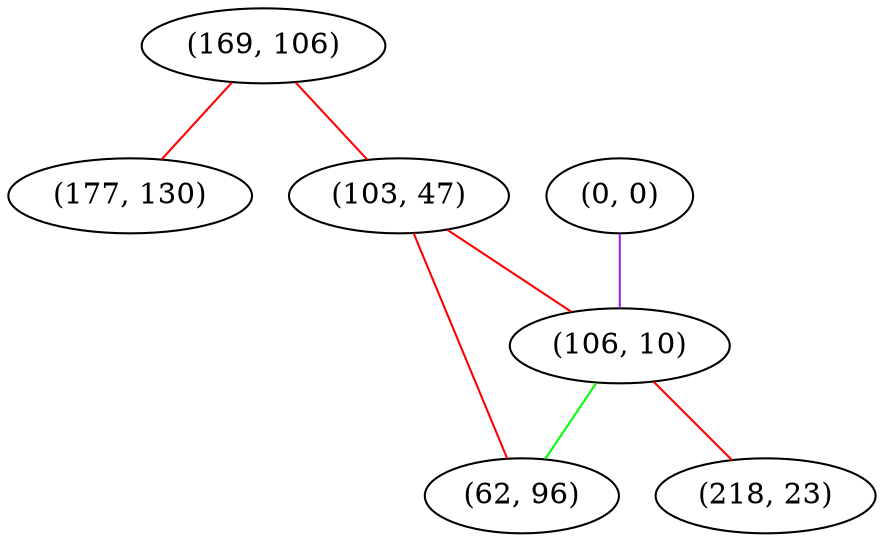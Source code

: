 graph "" {
"(169, 106)";
"(0, 0)";
"(103, 47)";
"(106, 10)";
"(218, 23)";
"(177, 130)";
"(62, 96)";
"(169, 106)" -- "(177, 130)"  [color=red, key=0, weight=1];
"(169, 106)" -- "(103, 47)"  [color=red, key=0, weight=1];
"(0, 0)" -- "(106, 10)"  [color=purple, key=0, weight=4];
"(103, 47)" -- "(62, 96)"  [color=red, key=0, weight=1];
"(103, 47)" -- "(106, 10)"  [color=red, key=0, weight=1];
"(106, 10)" -- "(218, 23)"  [color=red, key=0, weight=1];
"(106, 10)" -- "(62, 96)"  [color=green, key=0, weight=2];
}
